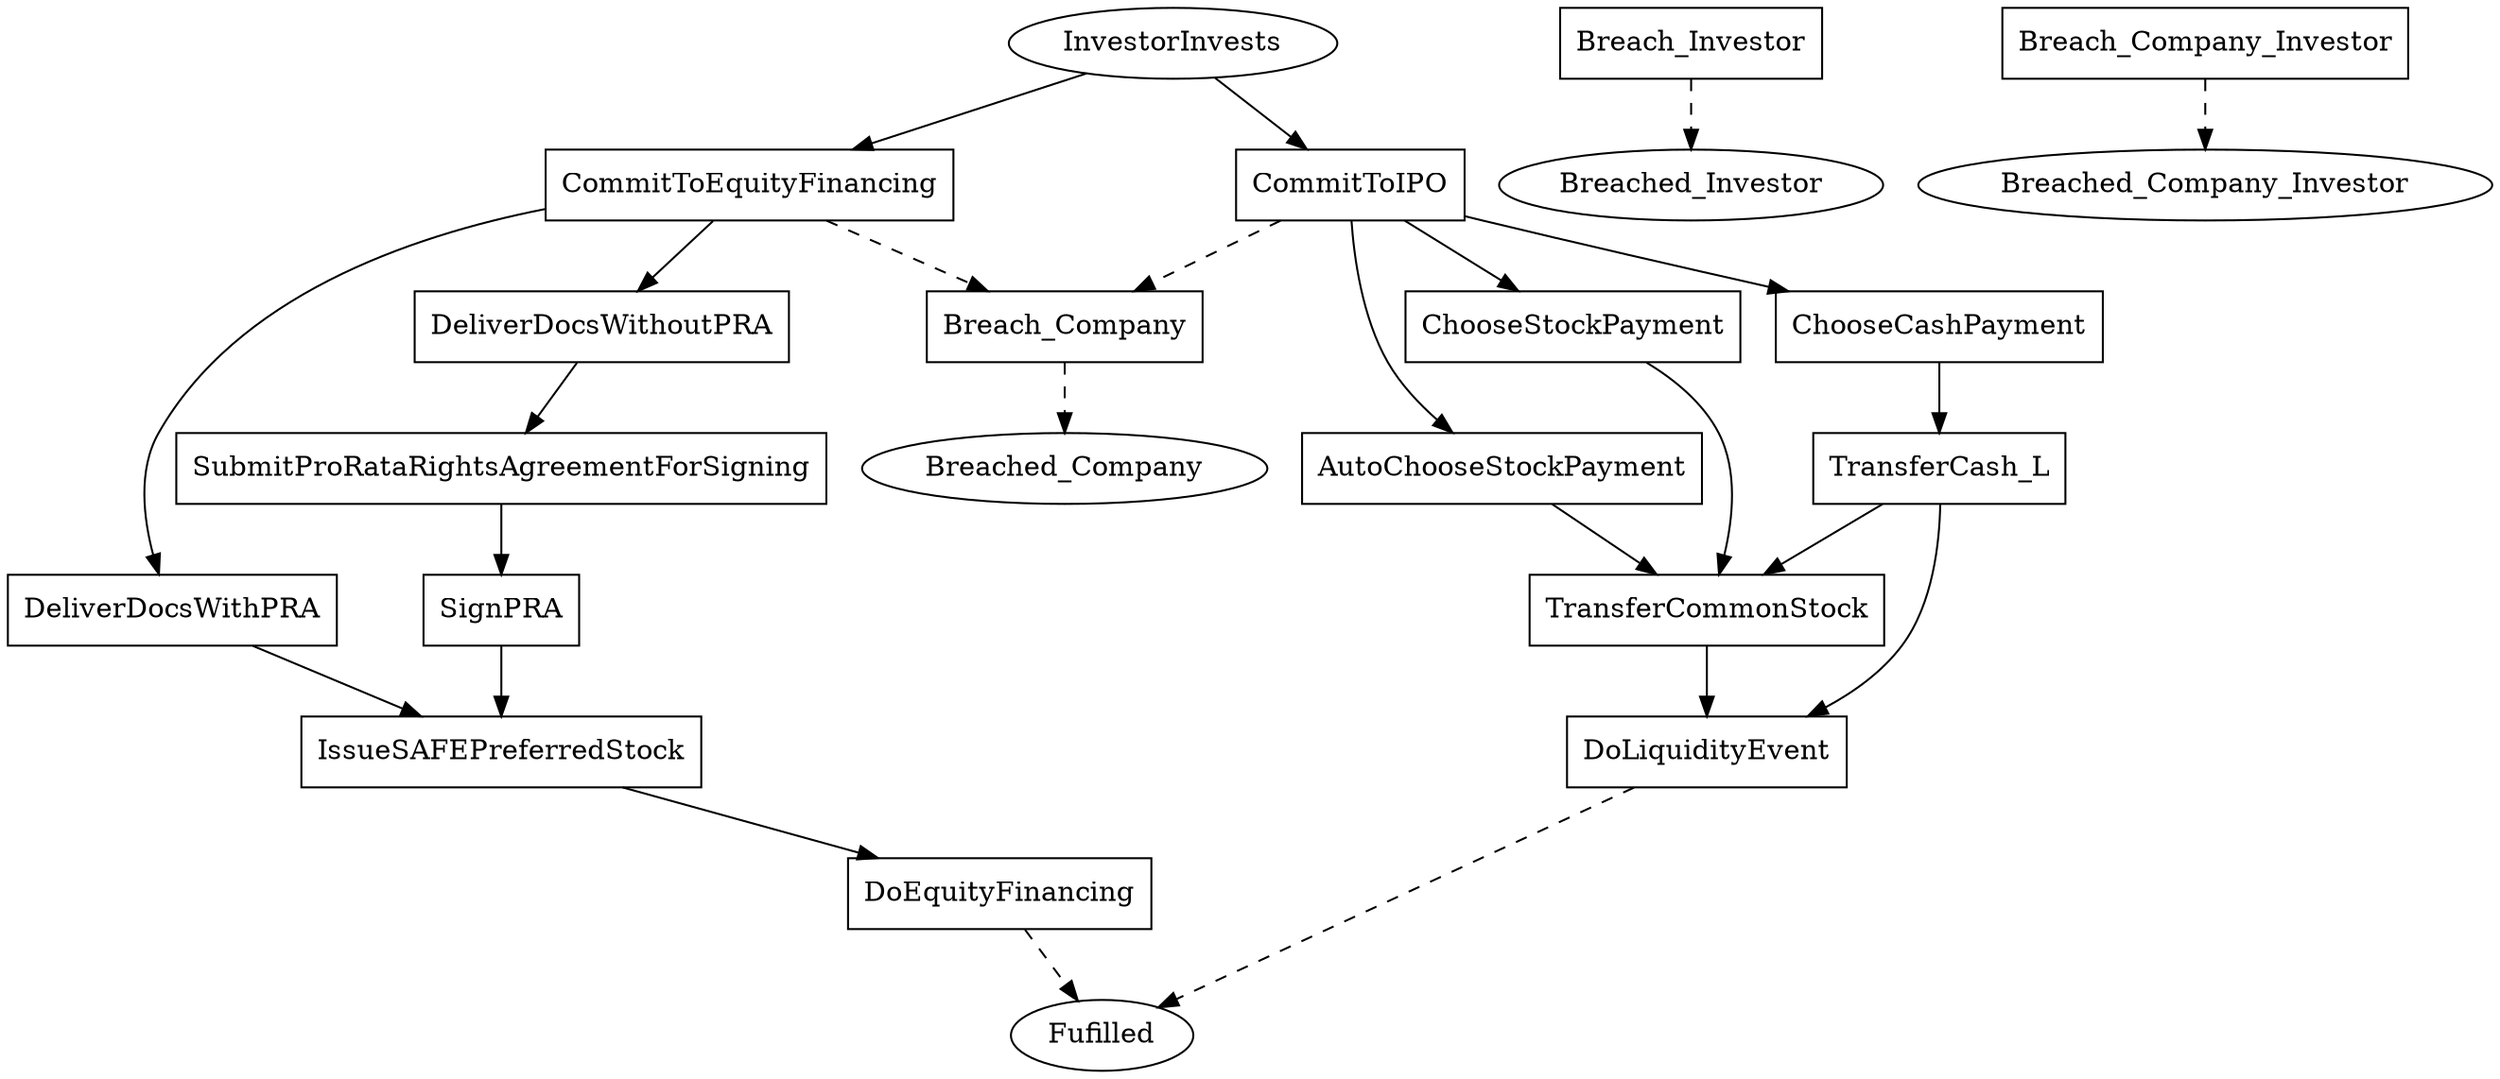 // THIS IS A GENERATED FILE. DO NOT EDIT.

digraph SAFE {    
    Fulfilled[label=Fufilled];
    InvestorInvests[label=InvestorInvests];
	Breached_Investor[label=Breached_Investor];
	Breached_Company[label=Breached_Company];
	Breached_Company_Investor[label=Breached_Company_Investor]
    
     
    CommitToEquityFinancing[label=CommitToEquityFinancing,shape=box];
	DeliverDocsWithPRA[label=DeliverDocsWithPRA,shape=box];
	DeliverDocsWithoutPRA[label=DeliverDocsWithoutPRA,shape=box];
	SubmitProRataRightsAgreementForSigning[label=SubmitProRataRightsAgreementForSigning,shape=box];
	SignPRA[label=SignPRA,shape=box];
	IssueSAFEPreferredStock[label=IssueSAFEPreferredStock,shape=box];
	DoEquityFinancing[label=DoEquityFinancing,shape=box];
	CommitToIPO[label=CommitToIPO,shape=box];
	AutoChooseStockPayment[label=AutoChooseStockPayment,shape=box];
	ChooseStockPayment[label=ChooseStockPayment,shape=box];
	TransferCommonStock[label=TransferCommonStock,shape=box];
	ChooseCashPayment[label=ChooseCashPayment,shape=box];
	TransferCash_L[label=TransferCash_L,shape=box];
	DoLiquidityEvent[label=DoLiquidityEvent,shape=box];
	Breach_Investor[label=Breach_Investor,shape=box];
	Breach_Company[label=Breach_Company,shape=box];
	Breach_Company_Investor[label=Breach_Company_Investor,shape=box]    
    
    
    
    InvestorInvests -> CommitToEquityFinancing;
	InvestorInvests -> CommitToIPO;
	CommitToEquityFinancing -> DeliverDocsWithPRA;
	CommitToEquityFinancing -> DeliverDocsWithoutPRA;
	CommitToEquityFinancing -> Breach_Company [style=dashed];
	DeliverDocsWithPRA -> IssueSAFEPreferredStock;
	DeliverDocsWithoutPRA -> SubmitProRataRightsAgreementForSigning;
	SubmitProRataRightsAgreementForSigning -> SignPRA;
	SignPRA -> IssueSAFEPreferredStock;
	IssueSAFEPreferredStock -> DoEquityFinancing;
	CommitToIPO -> ChooseCashPayment;
	CommitToIPO -> ChooseStockPayment;
	CommitToIPO -> AutoChooseStockPayment;
	CommitToIPO -> Breach_Company [style=dashed];
	AutoChooseStockPayment -> TransferCommonStock;
	ChooseStockPayment -> TransferCommonStock;
	TransferCommonStock -> DoLiquidityEvent;
	ChooseCashPayment -> TransferCash_L;
	TransferCash_L -> TransferCommonStock;
	TransferCash_L -> DoLiquidityEvent
    
    DoEquityFinancing -> Fulfilled [style=dashed];
	DoLiquidityEvent -> Fulfilled [style=dashed];
	Breach_Investor -> Breached_Investor [style=dashed];
	Breach_Company -> Breached_Company [style=dashed];
	Breach_Company_Investor -> Breached_Company_Investor [style=dashed];
	     
    
       
}